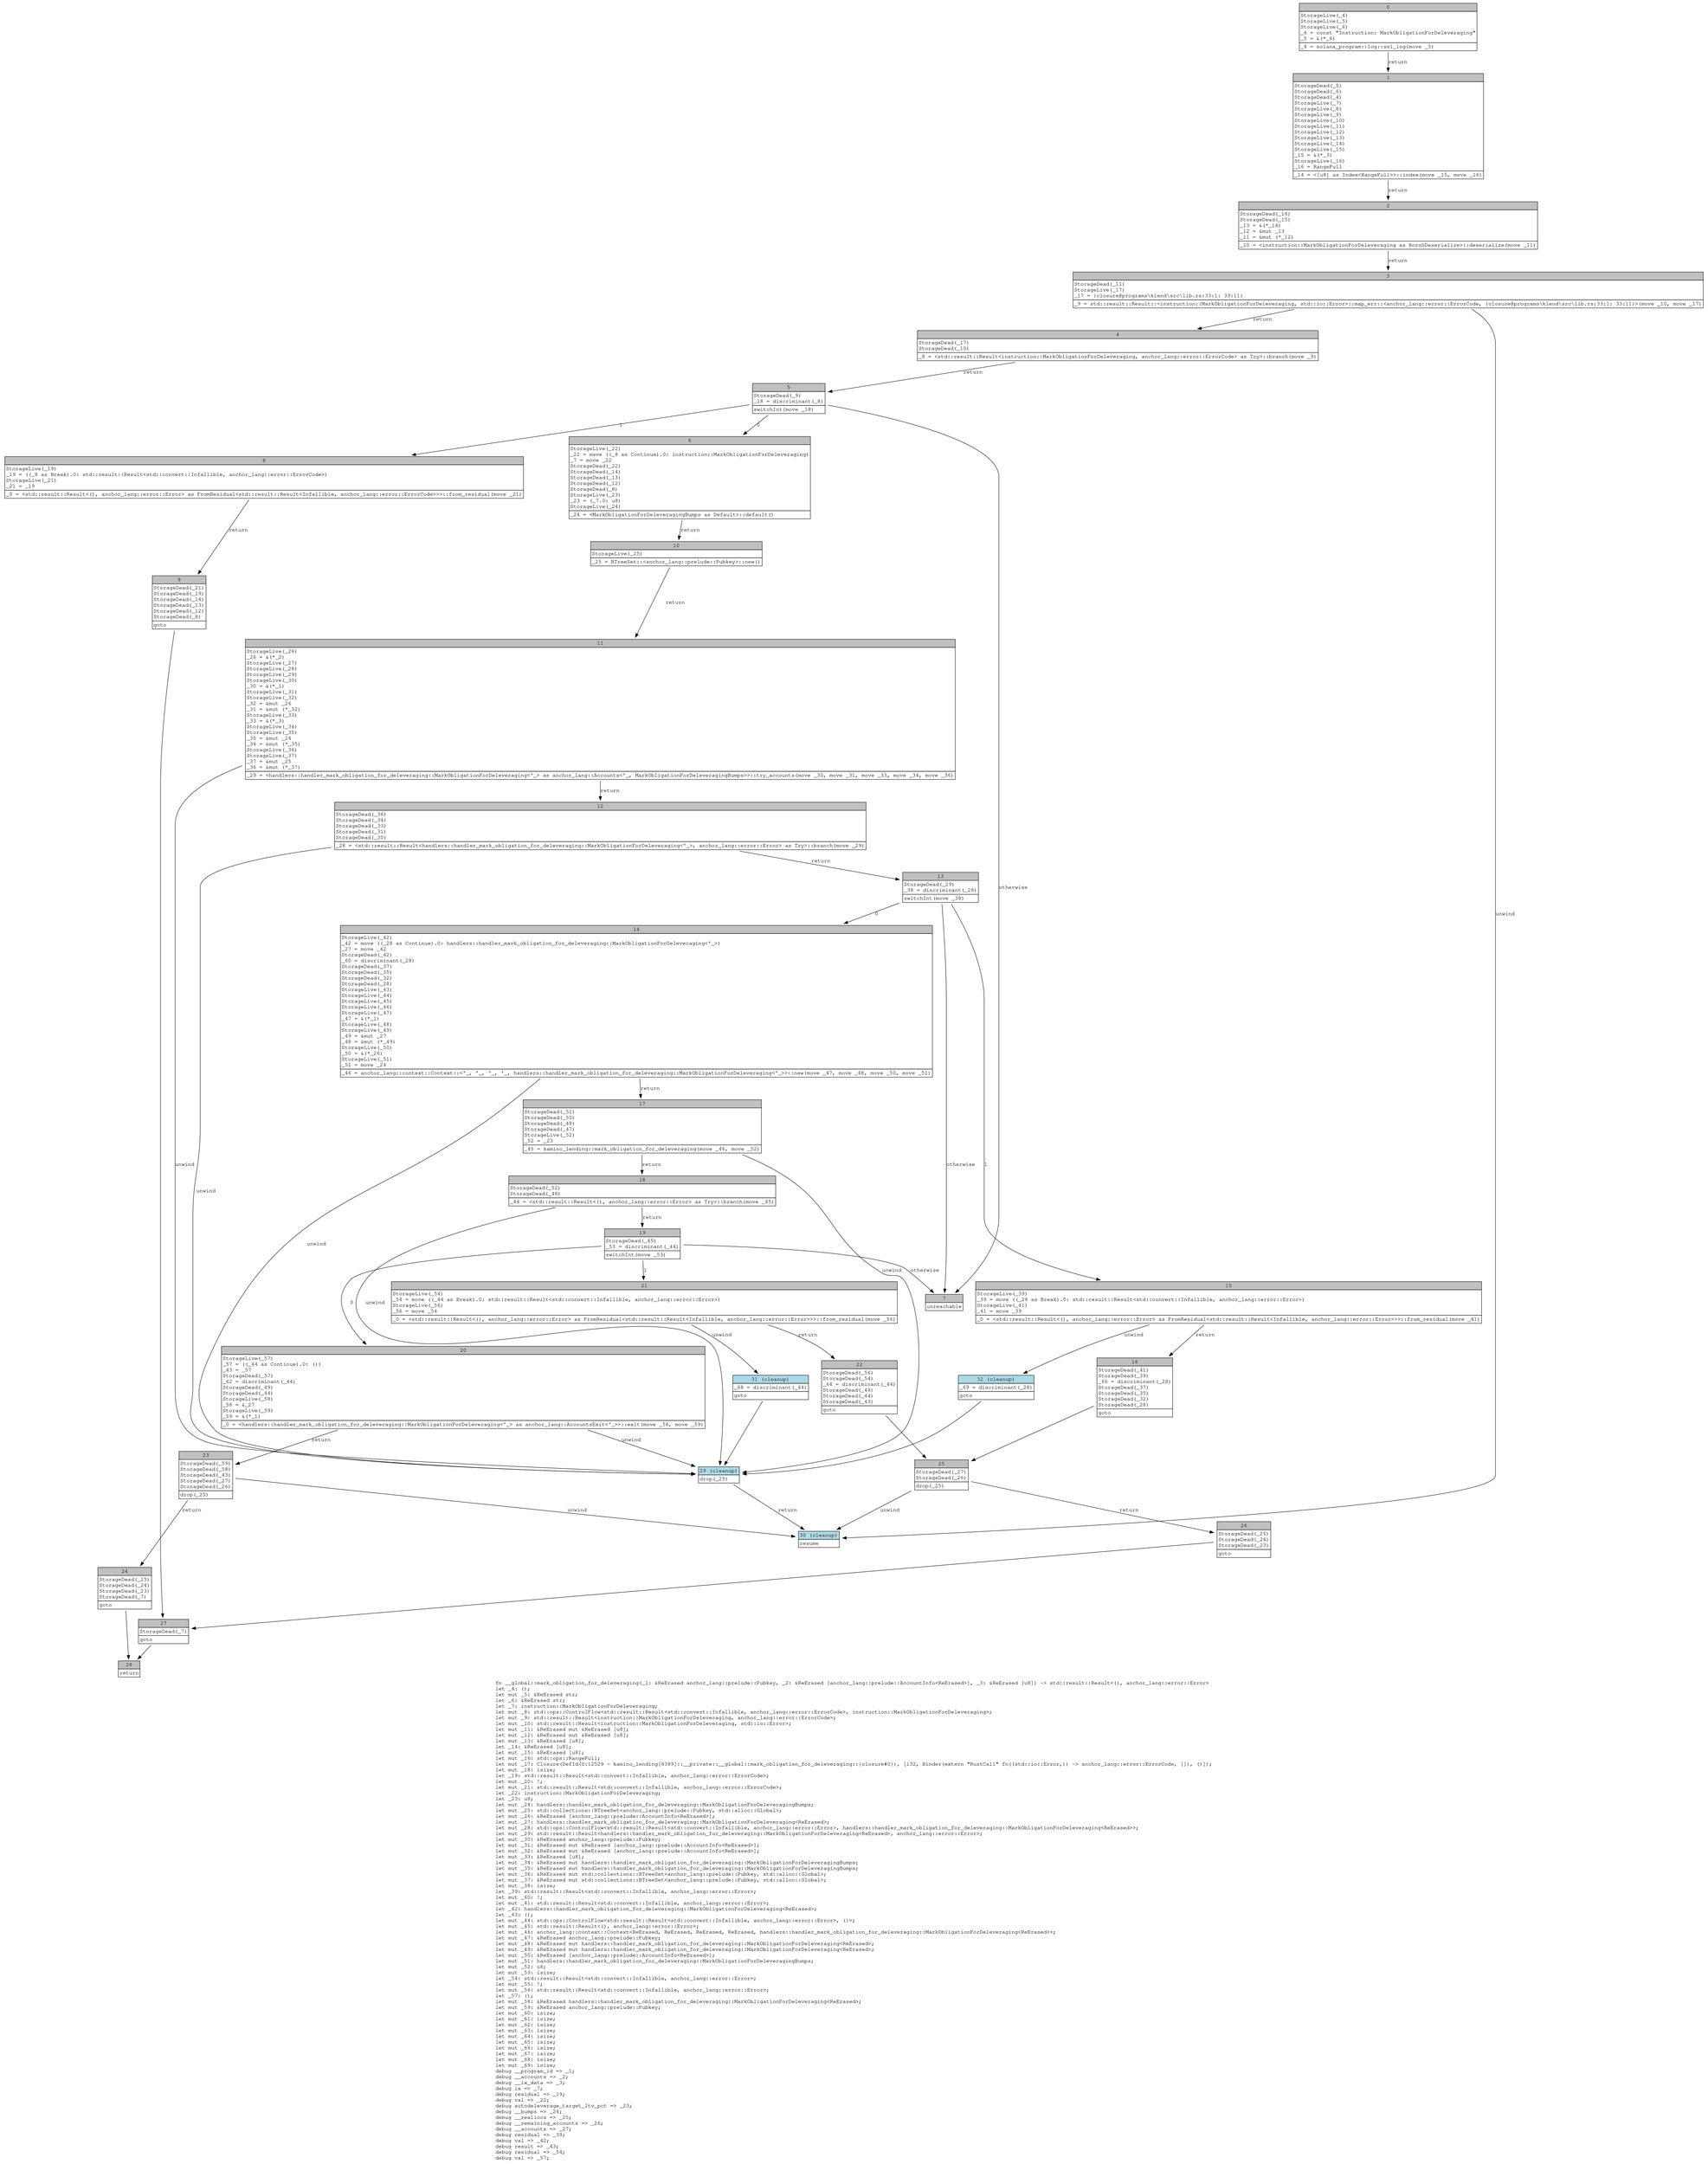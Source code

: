 digraph Mir_0_12527 {
    graph [fontname="Courier, monospace"];
    node [fontname="Courier, monospace"];
    edge [fontname="Courier, monospace"];
    label=<fn __global::mark_obligation_for_deleveraging(_1: &amp;ReErased anchor_lang::prelude::Pubkey, _2: &amp;ReErased [anchor_lang::prelude::AccountInfo&lt;ReErased&gt;], _3: &amp;ReErased [u8]) -&gt; std::result::Result&lt;(), anchor_lang::error::Error&gt;<br align="left"/>let _4: ();<br align="left"/>let mut _5: &amp;ReErased str;<br align="left"/>let _6: &amp;ReErased str;<br align="left"/>let _7: instruction::MarkObligationForDeleveraging;<br align="left"/>let mut _8: std::ops::ControlFlow&lt;std::result::Result&lt;std::convert::Infallible, anchor_lang::error::ErrorCode&gt;, instruction::MarkObligationForDeleveraging&gt;;<br align="left"/>let mut _9: std::result::Result&lt;instruction::MarkObligationForDeleveraging, anchor_lang::error::ErrorCode&gt;;<br align="left"/>let mut _10: std::result::Result&lt;instruction::MarkObligationForDeleveraging, std::io::Error&gt;;<br align="left"/>let mut _11: &amp;ReErased mut &amp;ReErased [u8];<br align="left"/>let mut _12: &amp;ReErased mut &amp;ReErased [u8];<br align="left"/>let mut _13: &amp;ReErased [u8];<br align="left"/>let _14: &amp;ReErased [u8];<br align="left"/>let mut _15: &amp;ReErased [u8];<br align="left"/>let mut _16: std::ops::RangeFull;<br align="left"/>let mut _17: Closure(DefId(0:12529 ~ kamino_lending[6389]::__private::__global::mark_obligation_for_deleveraging::{closure#0}), [i32, Binder(extern &quot;RustCall&quot; fn((std::io::Error,)) -&gt; anchor_lang::error::ErrorCode, []), ()]);<br align="left"/>let mut _18: isize;<br align="left"/>let _19: std::result::Result&lt;std::convert::Infallible, anchor_lang::error::ErrorCode&gt;;<br align="left"/>let mut _20: !;<br align="left"/>let mut _21: std::result::Result&lt;std::convert::Infallible, anchor_lang::error::ErrorCode&gt;;<br align="left"/>let _22: instruction::MarkObligationForDeleveraging;<br align="left"/>let _23: u8;<br align="left"/>let mut _24: handlers::handler_mark_obligation_for_deleveraging::MarkObligationForDeleveragingBumps;<br align="left"/>let mut _25: std::collections::BTreeSet&lt;anchor_lang::prelude::Pubkey, std::alloc::Global&gt;;<br align="left"/>let mut _26: &amp;ReErased [anchor_lang::prelude::AccountInfo&lt;ReErased&gt;];<br align="left"/>let mut _27: handlers::handler_mark_obligation_for_deleveraging::MarkObligationForDeleveraging&lt;ReErased&gt;;<br align="left"/>let mut _28: std::ops::ControlFlow&lt;std::result::Result&lt;std::convert::Infallible, anchor_lang::error::Error&gt;, handlers::handler_mark_obligation_for_deleveraging::MarkObligationForDeleveraging&lt;ReErased&gt;&gt;;<br align="left"/>let mut _29: std::result::Result&lt;handlers::handler_mark_obligation_for_deleveraging::MarkObligationForDeleveraging&lt;ReErased&gt;, anchor_lang::error::Error&gt;;<br align="left"/>let mut _30: &amp;ReErased anchor_lang::prelude::Pubkey;<br align="left"/>let mut _31: &amp;ReErased mut &amp;ReErased [anchor_lang::prelude::AccountInfo&lt;ReErased&gt;];<br align="left"/>let mut _32: &amp;ReErased mut &amp;ReErased [anchor_lang::prelude::AccountInfo&lt;ReErased&gt;];<br align="left"/>let mut _33: &amp;ReErased [u8];<br align="left"/>let mut _34: &amp;ReErased mut handlers::handler_mark_obligation_for_deleveraging::MarkObligationForDeleveragingBumps;<br align="left"/>let mut _35: &amp;ReErased mut handlers::handler_mark_obligation_for_deleveraging::MarkObligationForDeleveragingBumps;<br align="left"/>let mut _36: &amp;ReErased mut std::collections::BTreeSet&lt;anchor_lang::prelude::Pubkey, std::alloc::Global&gt;;<br align="left"/>let mut _37: &amp;ReErased mut std::collections::BTreeSet&lt;anchor_lang::prelude::Pubkey, std::alloc::Global&gt;;<br align="left"/>let mut _38: isize;<br align="left"/>let _39: std::result::Result&lt;std::convert::Infallible, anchor_lang::error::Error&gt;;<br align="left"/>let mut _40: !;<br align="left"/>let mut _41: std::result::Result&lt;std::convert::Infallible, anchor_lang::error::Error&gt;;<br align="left"/>let _42: handlers::handler_mark_obligation_for_deleveraging::MarkObligationForDeleveraging&lt;ReErased&gt;;<br align="left"/>let _43: ();<br align="left"/>let mut _44: std::ops::ControlFlow&lt;std::result::Result&lt;std::convert::Infallible, anchor_lang::error::Error&gt;, ()&gt;;<br align="left"/>let mut _45: std::result::Result&lt;(), anchor_lang::error::Error&gt;;<br align="left"/>let mut _46: anchor_lang::context::Context&lt;ReErased, ReErased, ReErased, ReErased, handlers::handler_mark_obligation_for_deleveraging::MarkObligationForDeleveraging&lt;ReErased&gt;&gt;;<br align="left"/>let mut _47: &amp;ReErased anchor_lang::prelude::Pubkey;<br align="left"/>let mut _48: &amp;ReErased mut handlers::handler_mark_obligation_for_deleveraging::MarkObligationForDeleveraging&lt;ReErased&gt;;<br align="left"/>let mut _49: &amp;ReErased mut handlers::handler_mark_obligation_for_deleveraging::MarkObligationForDeleveraging&lt;ReErased&gt;;<br align="left"/>let mut _50: &amp;ReErased [anchor_lang::prelude::AccountInfo&lt;ReErased&gt;];<br align="left"/>let mut _51: handlers::handler_mark_obligation_for_deleveraging::MarkObligationForDeleveragingBumps;<br align="left"/>let mut _52: u8;<br align="left"/>let mut _53: isize;<br align="left"/>let _54: std::result::Result&lt;std::convert::Infallible, anchor_lang::error::Error&gt;;<br align="left"/>let mut _55: !;<br align="left"/>let mut _56: std::result::Result&lt;std::convert::Infallible, anchor_lang::error::Error&gt;;<br align="left"/>let _57: ();<br align="left"/>let mut _58: &amp;ReErased handlers::handler_mark_obligation_for_deleveraging::MarkObligationForDeleveraging&lt;ReErased&gt;;<br align="left"/>let mut _59: &amp;ReErased anchor_lang::prelude::Pubkey;<br align="left"/>let mut _60: isize;<br align="left"/>let mut _61: isize;<br align="left"/>let mut _62: isize;<br align="left"/>let mut _63: isize;<br align="left"/>let mut _64: isize;<br align="left"/>let mut _65: isize;<br align="left"/>let mut _66: isize;<br align="left"/>let mut _67: isize;<br align="left"/>let mut _68: isize;<br align="left"/>let mut _69: isize;<br align="left"/>debug __program_id =&gt; _1;<br align="left"/>debug __accounts =&gt; _2;<br align="left"/>debug __ix_data =&gt; _3;<br align="left"/>debug ix =&gt; _7;<br align="left"/>debug residual =&gt; _19;<br align="left"/>debug val =&gt; _22;<br align="left"/>debug autodeleverage_target_ltv_pct =&gt; _23;<br align="left"/>debug __bumps =&gt; _24;<br align="left"/>debug __reallocs =&gt; _25;<br align="left"/>debug __remaining_accounts =&gt; _26;<br align="left"/>debug __accounts =&gt; _27;<br align="left"/>debug residual =&gt; _39;<br align="left"/>debug val =&gt; _42;<br align="left"/>debug result =&gt; _43;<br align="left"/>debug residual =&gt; _54;<br align="left"/>debug val =&gt; _57;<br align="left"/>>;
    bb0__0_12527 [shape="none", label=<<table border="0" cellborder="1" cellspacing="0"><tr><td bgcolor="gray" align="center" colspan="1">0</td></tr><tr><td align="left" balign="left">StorageLive(_4)<br/>StorageLive(_5)<br/>StorageLive(_6)<br/>_6 = const &quot;Instruction: MarkObligationForDeleveraging&quot;<br/>_5 = &amp;(*_6)<br/></td></tr><tr><td align="left">_4 = solana_program::log::sol_log(move _5)</td></tr></table>>];
    bb1__0_12527 [shape="none", label=<<table border="0" cellborder="1" cellspacing="0"><tr><td bgcolor="gray" align="center" colspan="1">1</td></tr><tr><td align="left" balign="left">StorageDead(_5)<br/>StorageDead(_6)<br/>StorageDead(_4)<br/>StorageLive(_7)<br/>StorageLive(_8)<br/>StorageLive(_9)<br/>StorageLive(_10)<br/>StorageLive(_11)<br/>StorageLive(_12)<br/>StorageLive(_13)<br/>StorageLive(_14)<br/>StorageLive(_15)<br/>_15 = &amp;(*_3)<br/>StorageLive(_16)<br/>_16 = RangeFull<br/></td></tr><tr><td align="left">_14 = &lt;[u8] as Index&lt;RangeFull&gt;&gt;::index(move _15, move _16)</td></tr></table>>];
    bb2__0_12527 [shape="none", label=<<table border="0" cellborder="1" cellspacing="0"><tr><td bgcolor="gray" align="center" colspan="1">2</td></tr><tr><td align="left" balign="left">StorageDead(_16)<br/>StorageDead(_15)<br/>_13 = &amp;(*_14)<br/>_12 = &amp;mut _13<br/>_11 = &amp;mut (*_12)<br/></td></tr><tr><td align="left">_10 = &lt;instruction::MarkObligationForDeleveraging as BorshDeserialize&gt;::deserialize(move _11)</td></tr></table>>];
    bb3__0_12527 [shape="none", label=<<table border="0" cellborder="1" cellspacing="0"><tr><td bgcolor="gray" align="center" colspan="1">3</td></tr><tr><td align="left" balign="left">StorageDead(_11)<br/>StorageLive(_17)<br/>_17 = {closure@programs\klend\src\lib.rs:33:1: 33:11}<br/></td></tr><tr><td align="left">_9 = std::result::Result::&lt;instruction::MarkObligationForDeleveraging, std::io::Error&gt;::map_err::&lt;anchor_lang::error::ErrorCode, {closure@programs\klend\src\lib.rs:33:1: 33:11}&gt;(move _10, move _17)</td></tr></table>>];
    bb4__0_12527 [shape="none", label=<<table border="0" cellborder="1" cellspacing="0"><tr><td bgcolor="gray" align="center" colspan="1">4</td></tr><tr><td align="left" balign="left">StorageDead(_17)<br/>StorageDead(_10)<br/></td></tr><tr><td align="left">_8 = &lt;std::result::Result&lt;instruction::MarkObligationForDeleveraging, anchor_lang::error::ErrorCode&gt; as Try&gt;::branch(move _9)</td></tr></table>>];
    bb5__0_12527 [shape="none", label=<<table border="0" cellborder="1" cellspacing="0"><tr><td bgcolor="gray" align="center" colspan="1">5</td></tr><tr><td align="left" balign="left">StorageDead(_9)<br/>_18 = discriminant(_8)<br/></td></tr><tr><td align="left">switchInt(move _18)</td></tr></table>>];
    bb6__0_12527 [shape="none", label=<<table border="0" cellborder="1" cellspacing="0"><tr><td bgcolor="gray" align="center" colspan="1">6</td></tr><tr><td align="left" balign="left">StorageLive(_22)<br/>_22 = move ((_8 as Continue).0: instruction::MarkObligationForDeleveraging)<br/>_7 = move _22<br/>StorageDead(_22)<br/>StorageDead(_14)<br/>StorageDead(_13)<br/>StorageDead(_12)<br/>StorageDead(_8)<br/>StorageLive(_23)<br/>_23 = (_7.0: u8)<br/>StorageLive(_24)<br/></td></tr><tr><td align="left">_24 = &lt;MarkObligationForDeleveragingBumps as Default&gt;::default()</td></tr></table>>];
    bb7__0_12527 [shape="none", label=<<table border="0" cellborder="1" cellspacing="0"><tr><td bgcolor="gray" align="center" colspan="1">7</td></tr><tr><td align="left">unreachable</td></tr></table>>];
    bb8__0_12527 [shape="none", label=<<table border="0" cellborder="1" cellspacing="0"><tr><td bgcolor="gray" align="center" colspan="1">8</td></tr><tr><td align="left" balign="left">StorageLive(_19)<br/>_19 = ((_8 as Break).0: std::result::Result&lt;std::convert::Infallible, anchor_lang::error::ErrorCode&gt;)<br/>StorageLive(_21)<br/>_21 = _19<br/></td></tr><tr><td align="left">_0 = &lt;std::result::Result&lt;(), anchor_lang::error::Error&gt; as FromResidual&lt;std::result::Result&lt;Infallible, anchor_lang::error::ErrorCode&gt;&gt;&gt;::from_residual(move _21)</td></tr></table>>];
    bb9__0_12527 [shape="none", label=<<table border="0" cellborder="1" cellspacing="0"><tr><td bgcolor="gray" align="center" colspan="1">9</td></tr><tr><td align="left" balign="left">StorageDead(_21)<br/>StorageDead(_19)<br/>StorageDead(_14)<br/>StorageDead(_13)<br/>StorageDead(_12)<br/>StorageDead(_8)<br/></td></tr><tr><td align="left">goto</td></tr></table>>];
    bb10__0_12527 [shape="none", label=<<table border="0" cellborder="1" cellspacing="0"><tr><td bgcolor="gray" align="center" colspan="1">10</td></tr><tr><td align="left" balign="left">StorageLive(_25)<br/></td></tr><tr><td align="left">_25 = BTreeSet::&lt;anchor_lang::prelude::Pubkey&gt;::new()</td></tr></table>>];
    bb11__0_12527 [shape="none", label=<<table border="0" cellborder="1" cellspacing="0"><tr><td bgcolor="gray" align="center" colspan="1">11</td></tr><tr><td align="left" balign="left">StorageLive(_26)<br/>_26 = &amp;(*_2)<br/>StorageLive(_27)<br/>StorageLive(_28)<br/>StorageLive(_29)<br/>StorageLive(_30)<br/>_30 = &amp;(*_1)<br/>StorageLive(_31)<br/>StorageLive(_32)<br/>_32 = &amp;mut _26<br/>_31 = &amp;mut (*_32)<br/>StorageLive(_33)<br/>_33 = &amp;(*_3)<br/>StorageLive(_34)<br/>StorageLive(_35)<br/>_35 = &amp;mut _24<br/>_34 = &amp;mut (*_35)<br/>StorageLive(_36)<br/>StorageLive(_37)<br/>_37 = &amp;mut _25<br/>_36 = &amp;mut (*_37)<br/></td></tr><tr><td align="left">_29 = &lt;handlers::handler_mark_obligation_for_deleveraging::MarkObligationForDeleveraging&lt;'_&gt; as anchor_lang::Accounts&lt;'_, MarkObligationForDeleveragingBumps&gt;&gt;::try_accounts(move _30, move _31, move _33, move _34, move _36)</td></tr></table>>];
    bb12__0_12527 [shape="none", label=<<table border="0" cellborder="1" cellspacing="0"><tr><td bgcolor="gray" align="center" colspan="1">12</td></tr><tr><td align="left" balign="left">StorageDead(_36)<br/>StorageDead(_34)<br/>StorageDead(_33)<br/>StorageDead(_31)<br/>StorageDead(_30)<br/></td></tr><tr><td align="left">_28 = &lt;std::result::Result&lt;handlers::handler_mark_obligation_for_deleveraging::MarkObligationForDeleveraging&lt;'_&gt;, anchor_lang::error::Error&gt; as Try&gt;::branch(move _29)</td></tr></table>>];
    bb13__0_12527 [shape="none", label=<<table border="0" cellborder="1" cellspacing="0"><tr><td bgcolor="gray" align="center" colspan="1">13</td></tr><tr><td align="left" balign="left">StorageDead(_29)<br/>_38 = discriminant(_28)<br/></td></tr><tr><td align="left">switchInt(move _38)</td></tr></table>>];
    bb14__0_12527 [shape="none", label=<<table border="0" cellborder="1" cellspacing="0"><tr><td bgcolor="gray" align="center" colspan="1">14</td></tr><tr><td align="left" balign="left">StorageLive(_42)<br/>_42 = move ((_28 as Continue).0: handlers::handler_mark_obligation_for_deleveraging::MarkObligationForDeleveraging&lt;'_&gt;)<br/>_27 = move _42<br/>StorageDead(_42)<br/>_60 = discriminant(_28)<br/>StorageDead(_37)<br/>StorageDead(_35)<br/>StorageDead(_32)<br/>StorageDead(_28)<br/>StorageLive(_43)<br/>StorageLive(_44)<br/>StorageLive(_45)<br/>StorageLive(_46)<br/>StorageLive(_47)<br/>_47 = &amp;(*_1)<br/>StorageLive(_48)<br/>StorageLive(_49)<br/>_49 = &amp;mut _27<br/>_48 = &amp;mut (*_49)<br/>StorageLive(_50)<br/>_50 = &amp;(*_26)<br/>StorageLive(_51)<br/>_51 = move _24<br/></td></tr><tr><td align="left">_46 = anchor_lang::context::Context::&lt;'_, '_, '_, '_, handlers::handler_mark_obligation_for_deleveraging::MarkObligationForDeleveraging&lt;'_&gt;&gt;::new(move _47, move _48, move _50, move _51)</td></tr></table>>];
    bb15__0_12527 [shape="none", label=<<table border="0" cellborder="1" cellspacing="0"><tr><td bgcolor="gray" align="center" colspan="1">15</td></tr><tr><td align="left" balign="left">StorageLive(_39)<br/>_39 = move ((_28 as Break).0: std::result::Result&lt;std::convert::Infallible, anchor_lang::error::Error&gt;)<br/>StorageLive(_41)<br/>_41 = move _39<br/></td></tr><tr><td align="left">_0 = &lt;std::result::Result&lt;(), anchor_lang::error::Error&gt; as FromResidual&lt;std::result::Result&lt;Infallible, anchor_lang::error::Error&gt;&gt;&gt;::from_residual(move _41)</td></tr></table>>];
    bb16__0_12527 [shape="none", label=<<table border="0" cellborder="1" cellspacing="0"><tr><td bgcolor="gray" align="center" colspan="1">16</td></tr><tr><td align="left" balign="left">StorageDead(_41)<br/>StorageDead(_39)<br/>_66 = discriminant(_28)<br/>StorageDead(_37)<br/>StorageDead(_35)<br/>StorageDead(_32)<br/>StorageDead(_28)<br/></td></tr><tr><td align="left">goto</td></tr></table>>];
    bb17__0_12527 [shape="none", label=<<table border="0" cellborder="1" cellspacing="0"><tr><td bgcolor="gray" align="center" colspan="1">17</td></tr><tr><td align="left" balign="left">StorageDead(_51)<br/>StorageDead(_50)<br/>StorageDead(_48)<br/>StorageDead(_47)<br/>StorageLive(_52)<br/>_52 = _23<br/></td></tr><tr><td align="left">_45 = kamino_lending::mark_obligation_for_deleveraging(move _46, move _52)</td></tr></table>>];
    bb18__0_12527 [shape="none", label=<<table border="0" cellborder="1" cellspacing="0"><tr><td bgcolor="gray" align="center" colspan="1">18</td></tr><tr><td align="left" balign="left">StorageDead(_52)<br/>StorageDead(_46)<br/></td></tr><tr><td align="left">_44 = &lt;std::result::Result&lt;(), anchor_lang::error::Error&gt; as Try&gt;::branch(move _45)</td></tr></table>>];
    bb19__0_12527 [shape="none", label=<<table border="0" cellborder="1" cellspacing="0"><tr><td bgcolor="gray" align="center" colspan="1">19</td></tr><tr><td align="left" balign="left">StorageDead(_45)<br/>_53 = discriminant(_44)<br/></td></tr><tr><td align="left">switchInt(move _53)</td></tr></table>>];
    bb20__0_12527 [shape="none", label=<<table border="0" cellborder="1" cellspacing="0"><tr><td bgcolor="gray" align="center" colspan="1">20</td></tr><tr><td align="left" balign="left">StorageLive(_57)<br/>_57 = ((_44 as Continue).0: ())<br/>_43 = _57<br/>StorageDead(_57)<br/>_62 = discriminant(_44)<br/>StorageDead(_49)<br/>StorageDead(_44)<br/>StorageLive(_58)<br/>_58 = &amp;_27<br/>StorageLive(_59)<br/>_59 = &amp;(*_1)<br/></td></tr><tr><td align="left">_0 = &lt;handlers::handler_mark_obligation_for_deleveraging::MarkObligationForDeleveraging&lt;'_&gt; as anchor_lang::AccountsExit&lt;'_&gt;&gt;::exit(move _58, move _59)</td></tr></table>>];
    bb21__0_12527 [shape="none", label=<<table border="0" cellborder="1" cellspacing="0"><tr><td bgcolor="gray" align="center" colspan="1">21</td></tr><tr><td align="left" balign="left">StorageLive(_54)<br/>_54 = move ((_44 as Break).0: std::result::Result&lt;std::convert::Infallible, anchor_lang::error::Error&gt;)<br/>StorageLive(_56)<br/>_56 = move _54<br/></td></tr><tr><td align="left">_0 = &lt;std::result::Result&lt;(), anchor_lang::error::Error&gt; as FromResidual&lt;std::result::Result&lt;Infallible, anchor_lang::error::Error&gt;&gt;&gt;::from_residual(move _56)</td></tr></table>>];
    bb22__0_12527 [shape="none", label=<<table border="0" cellborder="1" cellspacing="0"><tr><td bgcolor="gray" align="center" colspan="1">22</td></tr><tr><td align="left" balign="left">StorageDead(_56)<br/>StorageDead(_54)<br/>_64 = discriminant(_44)<br/>StorageDead(_49)<br/>StorageDead(_44)<br/>StorageDead(_43)<br/></td></tr><tr><td align="left">goto</td></tr></table>>];
    bb23__0_12527 [shape="none", label=<<table border="0" cellborder="1" cellspacing="0"><tr><td bgcolor="gray" align="center" colspan="1">23</td></tr><tr><td align="left" balign="left">StorageDead(_59)<br/>StorageDead(_58)<br/>StorageDead(_43)<br/>StorageDead(_27)<br/>StorageDead(_26)<br/></td></tr><tr><td align="left">drop(_25)</td></tr></table>>];
    bb24__0_12527 [shape="none", label=<<table border="0" cellborder="1" cellspacing="0"><tr><td bgcolor="gray" align="center" colspan="1">24</td></tr><tr><td align="left" balign="left">StorageDead(_25)<br/>StorageDead(_24)<br/>StorageDead(_23)<br/>StorageDead(_7)<br/></td></tr><tr><td align="left">goto</td></tr></table>>];
    bb25__0_12527 [shape="none", label=<<table border="0" cellborder="1" cellspacing="0"><tr><td bgcolor="gray" align="center" colspan="1">25</td></tr><tr><td align="left" balign="left">StorageDead(_27)<br/>StorageDead(_26)<br/></td></tr><tr><td align="left">drop(_25)</td></tr></table>>];
    bb26__0_12527 [shape="none", label=<<table border="0" cellborder="1" cellspacing="0"><tr><td bgcolor="gray" align="center" colspan="1">26</td></tr><tr><td align="left" balign="left">StorageDead(_25)<br/>StorageDead(_24)<br/>StorageDead(_23)<br/></td></tr><tr><td align="left">goto</td></tr></table>>];
    bb27__0_12527 [shape="none", label=<<table border="0" cellborder="1" cellspacing="0"><tr><td bgcolor="gray" align="center" colspan="1">27</td></tr><tr><td align="left" balign="left">StorageDead(_7)<br/></td></tr><tr><td align="left">goto</td></tr></table>>];
    bb28__0_12527 [shape="none", label=<<table border="0" cellborder="1" cellspacing="0"><tr><td bgcolor="gray" align="center" colspan="1">28</td></tr><tr><td align="left">return</td></tr></table>>];
    bb29__0_12527 [shape="none", label=<<table border="0" cellborder="1" cellspacing="0"><tr><td bgcolor="lightblue" align="center" colspan="1">29 (cleanup)</td></tr><tr><td align="left">drop(_25)</td></tr></table>>];
    bb30__0_12527 [shape="none", label=<<table border="0" cellborder="1" cellspacing="0"><tr><td bgcolor="lightblue" align="center" colspan="1">30 (cleanup)</td></tr><tr><td align="left">resume</td></tr></table>>];
    bb31__0_12527 [shape="none", label=<<table border="0" cellborder="1" cellspacing="0"><tr><td bgcolor="lightblue" align="center" colspan="1">31 (cleanup)</td></tr><tr><td align="left" balign="left">_68 = discriminant(_44)<br/></td></tr><tr><td align="left">goto</td></tr></table>>];
    bb32__0_12527 [shape="none", label=<<table border="0" cellborder="1" cellspacing="0"><tr><td bgcolor="lightblue" align="center" colspan="1">32 (cleanup)</td></tr><tr><td align="left" balign="left">_69 = discriminant(_28)<br/></td></tr><tr><td align="left">goto</td></tr></table>>];
    bb0__0_12527 -> bb1__0_12527 [label="return"];
    bb1__0_12527 -> bb2__0_12527 [label="return"];
    bb2__0_12527 -> bb3__0_12527 [label="return"];
    bb3__0_12527 -> bb4__0_12527 [label="return"];
    bb3__0_12527 -> bb30__0_12527 [label="unwind"];
    bb4__0_12527 -> bb5__0_12527 [label="return"];
    bb5__0_12527 -> bb6__0_12527 [label="0"];
    bb5__0_12527 -> bb8__0_12527 [label="1"];
    bb5__0_12527 -> bb7__0_12527 [label="otherwise"];
    bb6__0_12527 -> bb10__0_12527 [label="return"];
    bb8__0_12527 -> bb9__0_12527 [label="return"];
    bb9__0_12527 -> bb27__0_12527 [label=""];
    bb10__0_12527 -> bb11__0_12527 [label="return"];
    bb11__0_12527 -> bb12__0_12527 [label="return"];
    bb11__0_12527 -> bb29__0_12527 [label="unwind"];
    bb12__0_12527 -> bb13__0_12527 [label="return"];
    bb12__0_12527 -> bb29__0_12527 [label="unwind"];
    bb13__0_12527 -> bb14__0_12527 [label="0"];
    bb13__0_12527 -> bb15__0_12527 [label="1"];
    bb13__0_12527 -> bb7__0_12527 [label="otherwise"];
    bb14__0_12527 -> bb17__0_12527 [label="return"];
    bb14__0_12527 -> bb29__0_12527 [label="unwind"];
    bb15__0_12527 -> bb16__0_12527 [label="return"];
    bb15__0_12527 -> bb32__0_12527 [label="unwind"];
    bb16__0_12527 -> bb25__0_12527 [label=""];
    bb17__0_12527 -> bb18__0_12527 [label="return"];
    bb17__0_12527 -> bb29__0_12527 [label="unwind"];
    bb18__0_12527 -> bb19__0_12527 [label="return"];
    bb18__0_12527 -> bb29__0_12527 [label="unwind"];
    bb19__0_12527 -> bb20__0_12527 [label="0"];
    bb19__0_12527 -> bb21__0_12527 [label="1"];
    bb19__0_12527 -> bb7__0_12527 [label="otherwise"];
    bb20__0_12527 -> bb23__0_12527 [label="return"];
    bb20__0_12527 -> bb29__0_12527 [label="unwind"];
    bb21__0_12527 -> bb22__0_12527 [label="return"];
    bb21__0_12527 -> bb31__0_12527 [label="unwind"];
    bb22__0_12527 -> bb25__0_12527 [label=""];
    bb23__0_12527 -> bb24__0_12527 [label="return"];
    bb23__0_12527 -> bb30__0_12527 [label="unwind"];
    bb24__0_12527 -> bb28__0_12527 [label=""];
    bb25__0_12527 -> bb26__0_12527 [label="return"];
    bb25__0_12527 -> bb30__0_12527 [label="unwind"];
    bb26__0_12527 -> bb27__0_12527 [label=""];
    bb27__0_12527 -> bb28__0_12527 [label=""];
    bb29__0_12527 -> bb30__0_12527 [label="return"];
    bb31__0_12527 -> bb29__0_12527 [label=""];
    bb32__0_12527 -> bb29__0_12527 [label=""];
}
